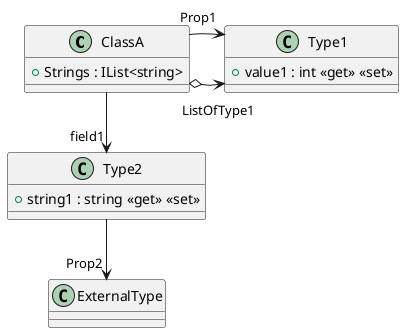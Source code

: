 @startuml associations
class ClassA {
    + Strings : IList<string>
}
class Type1 {
    + value1 : int <<get>> <<set>>
}
class Type2 {
    + string1 : string <<get>> <<set>>
}
ClassA o-> "ListOfType1" Type1
ClassA --> "Prop1" Type1
ClassA --> "field1" Type2
Type2 --> "Prop2" ExternalType
@enduml